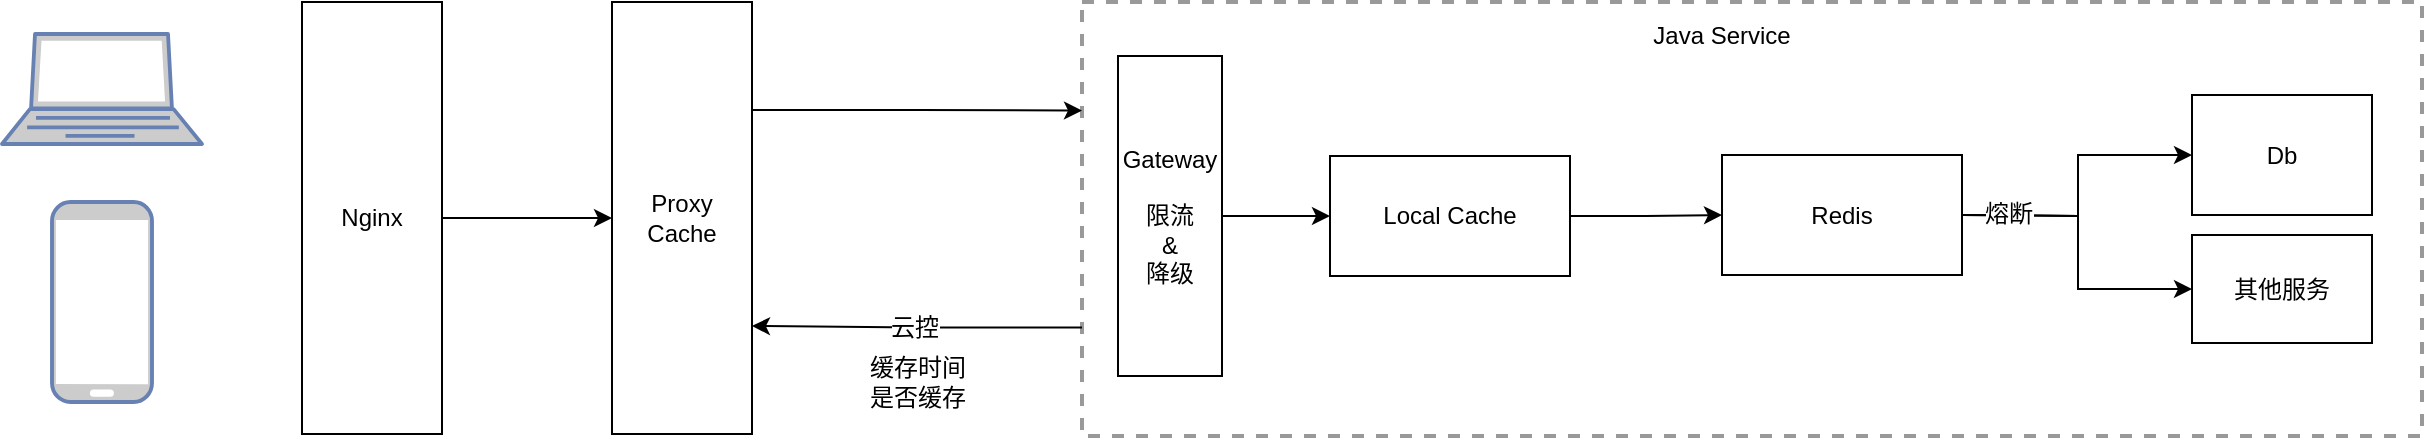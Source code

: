 <mxfile version="10.7.7" type="github"><diagram id="N1MCR6KQvIrteLaXTiV1" name="第 1 页"><mxGraphModel dx="805" dy="578" grid="1" gridSize="10" guides="1" tooltips="1" connect="1" arrows="1" fold="1" page="1" pageScale="1" pageWidth="826" pageHeight="1169" math="0" shadow="0"><root><mxCell id="0"/><mxCell id="1" parent="0"/><mxCell id="tP86DeHJcvcdN9l0xjqq-28" style="edgeStyle=orthogonalEdgeStyle;rounded=0;orthogonalLoop=1;jettySize=auto;html=1;exitX=0;exitY=0.75;exitDx=0;exitDy=0;entryX=1;entryY=0.75;entryDx=0;entryDy=0;" edge="1" parent="1" source="tP86DeHJcvcdN9l0xjqq-20" target="tP86DeHJcvcdN9l0xjqq-17"><mxGeometry relative="1" as="geometry"/></mxCell><mxCell id="tP86DeHJcvcdN9l0xjqq-29" value="云控" style="text;html=1;resizable=0;points=[];align=center;verticalAlign=middle;labelBackgroundColor=#ffffff;" vertex="1" connectable="0" parent="tP86DeHJcvcdN9l0xjqq-28"><mxGeometry x="0.023" y="1" relative="1" as="geometry"><mxPoint as="offset"/></mxGeometry></mxCell><mxCell id="tP86DeHJcvcdN9l0xjqq-20" value="" style="rounded=0;whiteSpace=wrap;html=1;dashed=1;opacity=40;strokeWidth=2;" vertex="1" parent="1"><mxGeometry x="560" y="384" width="670" height="217" as="geometry"/></mxCell><mxCell id="tP86DeHJcvcdN9l0xjqq-1" value="" style="fontColor=#0066CC;verticalAlign=top;verticalLabelPosition=bottom;labelPosition=center;align=center;html=1;outlineConnect=0;fillColor=#CCCCCC;strokeColor=#6881B3;gradientColor=none;gradientDirection=north;strokeWidth=2;shape=mxgraph.networks.laptop;" vertex="1" parent="1"><mxGeometry x="20" y="400" width="100" height="55" as="geometry"/></mxCell><mxCell id="tP86DeHJcvcdN9l0xjqq-2" value="" style="fontColor=#0066CC;verticalAlign=top;verticalLabelPosition=bottom;labelPosition=center;align=center;html=1;outlineConnect=0;fillColor=#CCCCCC;strokeColor=#6881B3;gradientColor=none;gradientDirection=north;strokeWidth=2;shape=mxgraph.networks.mobile;" vertex="1" parent="1"><mxGeometry x="45" y="484" width="50" height="100" as="geometry"/></mxCell><mxCell id="tP86DeHJcvcdN9l0xjqq-8" value="" style="edgeStyle=orthogonalEdgeStyle;rounded=0;orthogonalLoop=1;jettySize=auto;html=1;" edge="1" parent="1" source="tP86DeHJcvcdN9l0xjqq-6" target="tP86DeHJcvcdN9l0xjqq-7"><mxGeometry relative="1" as="geometry"/></mxCell><mxCell id="tP86DeHJcvcdN9l0xjqq-6" value="Local Cache" style="rounded=0;whiteSpace=wrap;html=1;" vertex="1" parent="1"><mxGeometry x="684" y="461" width="120" height="60" as="geometry"/></mxCell><mxCell id="tP86DeHJcvcdN9l0xjqq-10" value="" style="edgeStyle=orthogonalEdgeStyle;rounded=0;orthogonalLoop=1;jettySize=auto;html=1;" edge="1" parent="1" target="tP86DeHJcvcdN9l0xjqq-9"><mxGeometry relative="1" as="geometry"><mxPoint x="1000" y="490.5" as="sourcePoint"/></mxGeometry></mxCell><mxCell id="tP86DeHJcvcdN9l0xjqq-12" style="edgeStyle=orthogonalEdgeStyle;rounded=0;orthogonalLoop=1;jettySize=auto;html=1;entryX=0;entryY=0.5;entryDx=0;entryDy=0;" edge="1" parent="1" target="tP86DeHJcvcdN9l0xjqq-11"><mxGeometry relative="1" as="geometry"><mxPoint x="1000" y="490.5" as="sourcePoint"/></mxGeometry></mxCell><mxCell id="tP86DeHJcvcdN9l0xjqq-13" value="熔断&lt;br&gt;" style="text;html=1;resizable=0;points=[];align=center;verticalAlign=middle;labelBackgroundColor=#ffffff;" vertex="1" connectable="0" parent="tP86DeHJcvcdN9l0xjqq-12"><mxGeometry x="-0.701" y="1" relative="1" as="geometry"><mxPoint as="offset"/></mxGeometry></mxCell><mxCell id="tP86DeHJcvcdN9l0xjqq-7" value="Redis&lt;br&gt;" style="rounded=0;whiteSpace=wrap;html=1;" vertex="1" parent="1"><mxGeometry x="880" y="460.5" width="120" height="60" as="geometry"/></mxCell><mxCell id="tP86DeHJcvcdN9l0xjqq-9" value="Db&lt;br&gt;" style="rounded=0;whiteSpace=wrap;html=1;" vertex="1" parent="1"><mxGeometry x="1115" y="430.5" width="90" height="60" as="geometry"/></mxCell><mxCell id="tP86DeHJcvcdN9l0xjqq-11" value="其他服务" style="rounded=0;whiteSpace=wrap;html=1;" vertex="1" parent="1"><mxGeometry x="1115" y="500.5" width="90" height="54" as="geometry"/></mxCell><mxCell id="tP86DeHJcvcdN9l0xjqq-27" style="edgeStyle=orthogonalEdgeStyle;rounded=0;orthogonalLoop=1;jettySize=auto;html=1;exitX=1;exitY=0.25;exitDx=0;exitDy=0;entryX=0;entryY=0.25;entryDx=0;entryDy=0;" edge="1" parent="1" source="tP86DeHJcvcdN9l0xjqq-17" target="tP86DeHJcvcdN9l0xjqq-20"><mxGeometry relative="1" as="geometry"/></mxCell><mxCell id="tP86DeHJcvcdN9l0xjqq-17" value="Proxy Cache" style="rounded=0;whiteSpace=wrap;html=1;" vertex="1" parent="1"><mxGeometry x="325" y="384" width="70" height="216" as="geometry"/></mxCell><mxCell id="tP86DeHJcvcdN9l0xjqq-21" value="Java Service" style="text;html=1;strokeColor=none;fillColor=none;align=center;verticalAlign=middle;whiteSpace=wrap;rounded=0;dashed=1;opacity=40;" vertex="1" parent="1"><mxGeometry x="835" y="391" width="90" height="20" as="geometry"/></mxCell><mxCell id="tP86DeHJcvcdN9l0xjqq-31" value="缓存时间&lt;br&gt;是否缓存&lt;br&gt;" style="text;html=1;strokeColor=none;fillColor=none;align=center;verticalAlign=middle;whiteSpace=wrap;rounded=0;dashed=1;opacity=40;" vertex="1" parent="1"><mxGeometry x="437.5" y="561" width="80" height="26" as="geometry"/></mxCell><mxCell id="tP86DeHJcvcdN9l0xjqq-35" style="edgeStyle=orthogonalEdgeStyle;rounded=0;orthogonalLoop=1;jettySize=auto;html=1;exitX=1;exitY=0.5;exitDx=0;exitDy=0;entryX=0;entryY=0.5;entryDx=0;entryDy=0;" edge="1" parent="1" source="tP86DeHJcvcdN9l0xjqq-34" target="tP86DeHJcvcdN9l0xjqq-17"><mxGeometry relative="1" as="geometry"/></mxCell><mxCell id="tP86DeHJcvcdN9l0xjqq-34" value="Nginx" style="rounded=0;whiteSpace=wrap;html=1;" vertex="1" parent="1"><mxGeometry x="170" y="384" width="70" height="216" as="geometry"/></mxCell><mxCell id="tP86DeHJcvcdN9l0xjqq-39" style="edgeStyle=orthogonalEdgeStyle;rounded=0;orthogonalLoop=1;jettySize=auto;html=1;exitX=1;exitY=0.5;exitDx=0;exitDy=0;entryX=0;entryY=0.5;entryDx=0;entryDy=0;" edge="1" parent="1" source="tP86DeHJcvcdN9l0xjqq-38" target="tP86DeHJcvcdN9l0xjqq-6"><mxGeometry relative="1" as="geometry"/></mxCell><mxCell id="tP86DeHJcvcdN9l0xjqq-38" value="Gateway&lt;br&gt;&lt;br&gt;限流&lt;br&gt;&amp;amp;&lt;br&gt;降级&lt;br&gt;" style="rounded=0;whiteSpace=wrap;html=1;strokeWidth=1;" vertex="1" parent="1"><mxGeometry x="578" y="411" width="52" height="160" as="geometry"/></mxCell></root></mxGraphModel></diagram></mxfile>